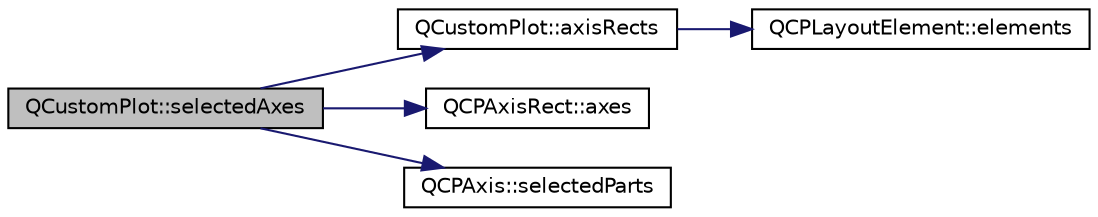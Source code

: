 digraph "QCustomPlot::selectedAxes"
{
  edge [fontname="Helvetica",fontsize="10",labelfontname="Helvetica",labelfontsize="10"];
  node [fontname="Helvetica",fontsize="10",shape=record];
  rankdir="LR";
  Node1 [label="QCustomPlot::selectedAxes",height=0.2,width=0.4,color="black", fillcolor="grey75", style="filled", fontcolor="black"];
  Node1 -> Node2 [color="midnightblue",fontsize="10",style="solid",fontname="Helvetica"];
  Node2 [label="QCustomPlot::axisRects",height=0.2,width=0.4,color="black", fillcolor="white", style="filled",URL="$class_q_custom_plot.html#afd67094aaeccbc5719761348b2d8c891"];
  Node2 -> Node3 [color="midnightblue",fontsize="10",style="solid",fontname="Helvetica"];
  Node3 [label="QCPLayoutElement::elements",height=0.2,width=0.4,color="black", fillcolor="white", style="filled",URL="$class_q_c_p_layout_element.html#a311d60d78e62ef8eaaedb1b6ceb9e788"];
  Node1 -> Node4 [color="midnightblue",fontsize="10",style="solid",fontname="Helvetica"];
  Node4 [label="QCPAxisRect::axes",height=0.2,width=0.4,color="black", fillcolor="white", style="filled",URL="$class_q_c_p_axis_rect.html#a66654d51ca611ef036ded36250cd2518"];
  Node1 -> Node5 [color="midnightblue",fontsize="10",style="solid",fontname="Helvetica"];
  Node5 [label="QCPAxis::selectedParts",height=0.2,width=0.4,color="black", fillcolor="white", style="filled",URL="$class_q_c_p_axis.html#a08323248a1cba4750ef07ceea159e0b3"];
}
